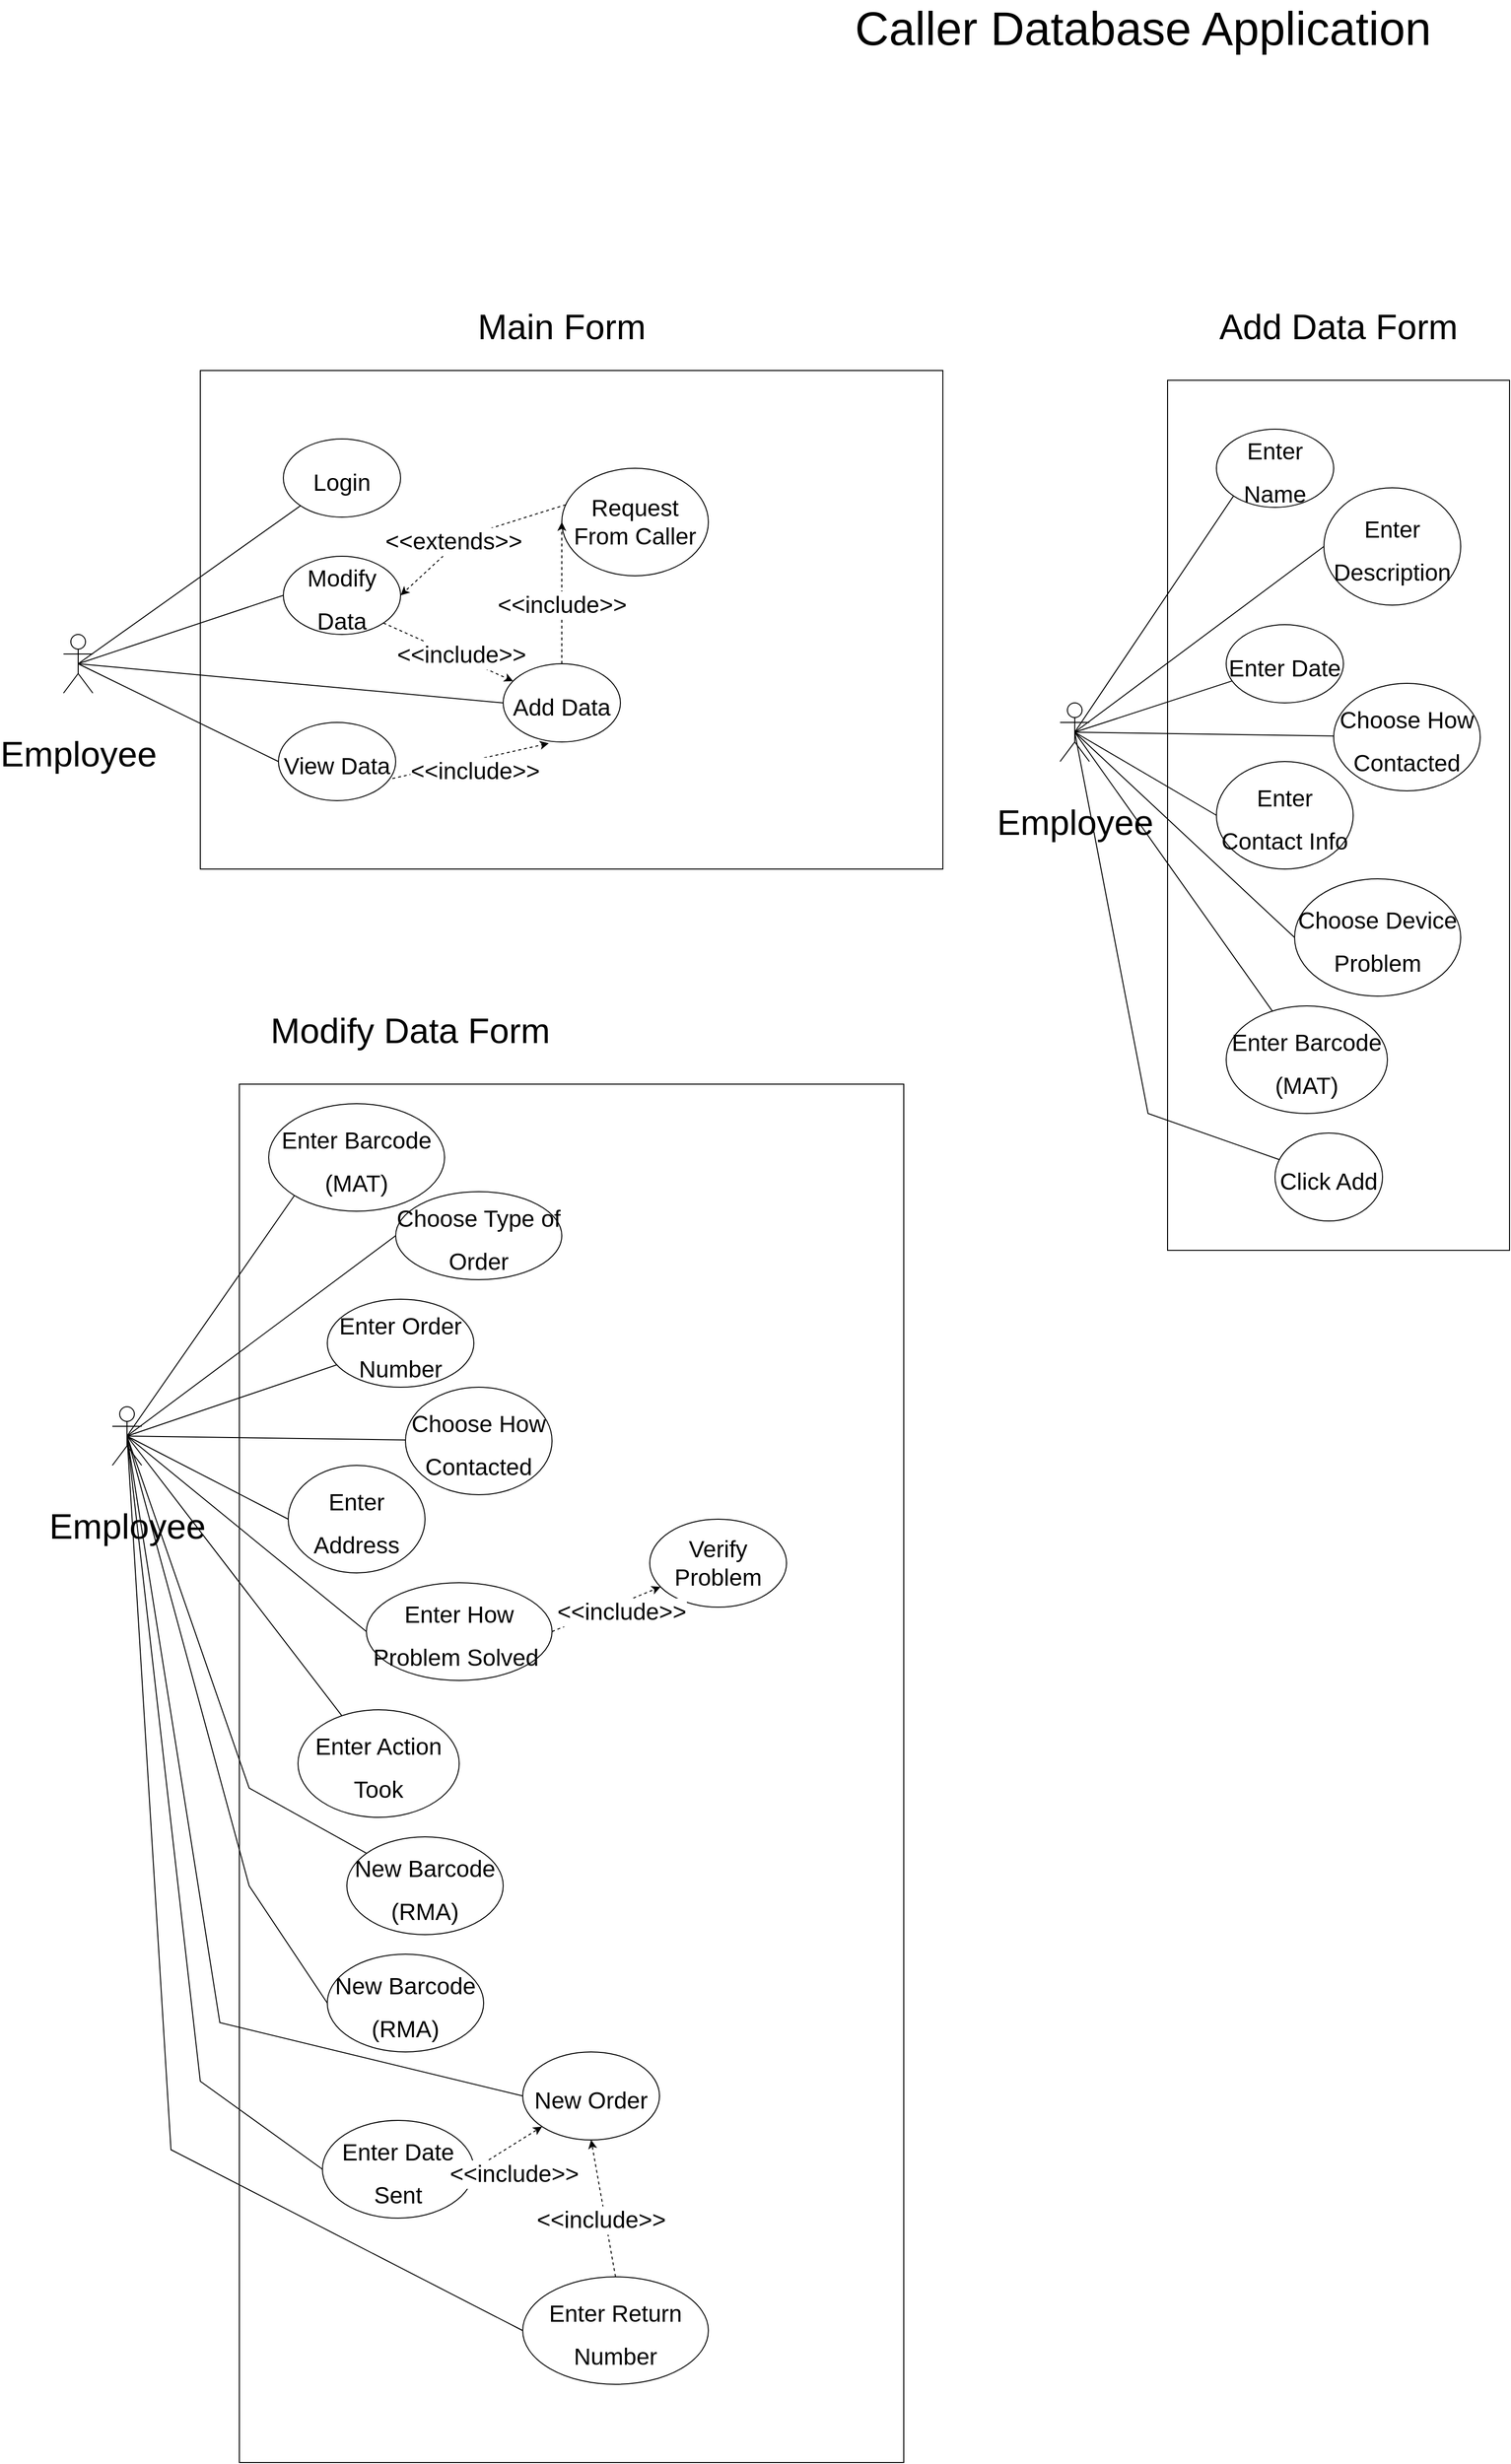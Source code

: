 <mxfile version="15.9.1" type="device"><diagram id="Pnvr5lwrRbKcK1ilOBrs" name="Page-1"><mxGraphModel dx="624" dy="-3405" grid="1" gridSize="10" guides="1" tooltips="1" connect="1" arrows="1" fold="1" page="1" pageScale="1" pageWidth="850" pageHeight="1100" math="0" shadow="0"><root><mxCell id="0"/><mxCell id="1" parent="0"/><mxCell id="yqt1rk-CXyUQU0W2nAt_-2" value="" style="rounded=0;whiteSpace=wrap;html=1;" vertex="1" parent="1"><mxGeometry x="1920" y="4830" width="760" height="510" as="geometry"/></mxCell><mxCell id="yqt1rk-CXyUQU0W2nAt_-3" value="&lt;font style=&quot;font-size: 48px&quot;&gt;Caller Database Application&lt;/font&gt;" style="text;html=1;strokeColor=none;fillColor=none;align=center;verticalAlign=middle;whiteSpace=wrap;rounded=0;" vertex="1" parent="1"><mxGeometry x="2570" y="4460" width="630" height="40" as="geometry"/></mxCell><mxCell id="yqt1rk-CXyUQU0W2nAt_-4" value="&lt;font style=&quot;font-size: 36px&quot;&gt;Employee&lt;/font&gt;" style="shape=umlActor;verticalLabelPosition=bottom;verticalAlign=top;html=1;outlineConnect=0;fontSize=72;" vertex="1" parent="1"><mxGeometry x="1780" y="5100" width="30" height="60" as="geometry"/></mxCell><mxCell id="yqt1rk-CXyUQU0W2nAt_-11" value="&lt;font style=&quot;font-size: 24px&quot;&gt;Login&lt;/font&gt;" style="ellipse;whiteSpace=wrap;html=1;fontSize=36;" vertex="1" parent="1"><mxGeometry x="2005" y="4900" width="120" height="80" as="geometry"/></mxCell><mxCell id="yqt1rk-CXyUQU0W2nAt_-13" value="" style="endArrow=none;html=1;rounded=0;fontSize=36;entryX=0;entryY=1;entryDx=0;entryDy=0;exitX=0.5;exitY=0.5;exitDx=0;exitDy=0;exitPerimeter=0;" edge="1" parent="1" source="yqt1rk-CXyUQU0W2nAt_-4" target="yqt1rk-CXyUQU0W2nAt_-11"><mxGeometry width="50" height="50" relative="1" as="geometry"><mxPoint x="2320" y="5170" as="sourcePoint"/><mxPoint x="2370" y="5120" as="targetPoint"/></mxGeometry></mxCell><mxCell id="yqt1rk-CXyUQU0W2nAt_-14" value="&lt;font style=&quot;font-size: 24px&quot;&gt;Add Data&lt;/font&gt;" style="ellipse;whiteSpace=wrap;html=1;fontSize=36;" vertex="1" parent="1"><mxGeometry x="2230" y="5130" width="120" height="80" as="geometry"/></mxCell><mxCell id="yqt1rk-CXyUQU0W2nAt_-15" value="&lt;font style=&quot;font-size: 24px&quot;&gt;Modify Data&lt;/font&gt;" style="ellipse;whiteSpace=wrap;html=1;fontSize=36;" vertex="1" parent="1"><mxGeometry x="2005" y="5020" width="120" height="80" as="geometry"/></mxCell><mxCell id="yqt1rk-CXyUQU0W2nAt_-16" value="&lt;font style=&quot;font-size: 24px&quot;&gt;View Data&lt;/font&gt;" style="ellipse;whiteSpace=wrap;html=1;fontSize=36;" vertex="1" parent="1"><mxGeometry x="2000" y="5190" width="120" height="80" as="geometry"/></mxCell><mxCell id="yqt1rk-CXyUQU0W2nAt_-18" value="Request From Caller" style="ellipse;whiteSpace=wrap;html=1;fontSize=24;" vertex="1" parent="1"><mxGeometry x="2290" y="4930" width="150" height="110" as="geometry"/></mxCell><mxCell id="yqt1rk-CXyUQU0W2nAt_-19" value="" style="html=1;labelBackgroundColor=#ffffff;startArrow=none;startFill=0;startSize=6;endArrow=classic;endFill=1;endSize=6;jettySize=auto;orthogonalLoop=1;strokeWidth=1;dashed=1;fontSize=14;rounded=0;entryX=0;entryY=0.5;entryDx=0;entryDy=0;" edge="1" parent="1" source="yqt1rk-CXyUQU0W2nAt_-14" target="yqt1rk-CXyUQU0W2nAt_-18"><mxGeometry width="60" height="60" relative="1" as="geometry"><mxPoint x="2200" y="5040" as="sourcePoint"/><mxPoint x="2260" y="4990" as="targetPoint"/></mxGeometry></mxCell><mxCell id="yqt1rk-CXyUQU0W2nAt_-23" value="&amp;lt;&amp;lt;include&amp;gt;&amp;gt;" style="edgeLabel;html=1;align=center;verticalAlign=middle;resizable=0;points=[];fontSize=24;" vertex="1" connectable="0" parent="yqt1rk-CXyUQU0W2nAt_-19"><mxGeometry x="0.224" y="-4" relative="1" as="geometry"><mxPoint x="-4" y="28" as="offset"/></mxGeometry></mxCell><mxCell id="yqt1rk-CXyUQU0W2nAt_-20" value="" style="endArrow=none;html=1;rounded=0;fontSize=36;entryX=0;entryY=0.5;entryDx=0;entryDy=0;exitX=0.5;exitY=0.5;exitDx=0;exitDy=0;exitPerimeter=0;" edge="1" parent="1" source="yqt1rk-CXyUQU0W2nAt_-4" target="yqt1rk-CXyUQU0W2nAt_-14"><mxGeometry width="50" height="50" relative="1" as="geometry"><mxPoint x="1810" y="5176.633" as="sourcePoint"/><mxPoint x="2032.574" y="4978.284" as="targetPoint"/></mxGeometry></mxCell><mxCell id="yqt1rk-CXyUQU0W2nAt_-21" value="" style="endArrow=none;html=1;rounded=0;fontSize=36;entryX=0;entryY=0.5;entryDx=0;entryDy=0;exitX=0.5;exitY=0.5;exitDx=0;exitDy=0;exitPerimeter=0;" edge="1" parent="1" source="yqt1rk-CXyUQU0W2nAt_-4" target="yqt1rk-CXyUQU0W2nAt_-15"><mxGeometry width="50" height="50" relative="1" as="geometry"><mxPoint x="1790" y="5180" as="sourcePoint"/><mxPoint x="2040" y="5070" as="targetPoint"/><Array as="points"/></mxGeometry></mxCell><mxCell id="yqt1rk-CXyUQU0W2nAt_-22" value="" style="endArrow=none;html=1;rounded=0;fontSize=36;entryX=0;entryY=0.5;entryDx=0;entryDy=0;exitX=0.5;exitY=0.5;exitDx=0;exitDy=0;exitPerimeter=0;" edge="1" parent="1" source="yqt1rk-CXyUQU0W2nAt_-4" target="yqt1rk-CXyUQU0W2nAt_-16"><mxGeometry width="50" height="50" relative="1" as="geometry"><mxPoint x="1805" y="5200" as="sourcePoint"/><mxPoint x="2050" y="5080" as="targetPoint"/></mxGeometry></mxCell><mxCell id="yqt1rk-CXyUQU0W2nAt_-24" value="" style="html=1;labelBackgroundColor=#ffffff;startArrow=none;startFill=0;startSize=6;endArrow=classic;endFill=1;endSize=6;jettySize=auto;orthogonalLoop=1;strokeWidth=1;dashed=1;fontSize=14;rounded=0;entryX=1;entryY=0.5;entryDx=0;entryDy=0;exitX=0.027;exitY=0.339;exitDx=0;exitDy=0;exitPerimeter=0;" edge="1" parent="1" source="yqt1rk-CXyUQU0W2nAt_-18" target="yqt1rk-CXyUQU0W2nAt_-15"><mxGeometry width="60" height="60" relative="1" as="geometry"><mxPoint x="2435" y="5070" as="sourcePoint"/><mxPoint x="2210" y="5200" as="targetPoint"/><Array as="points"><mxPoint x="2190" y="5000"/></Array></mxGeometry></mxCell><mxCell id="yqt1rk-CXyUQU0W2nAt_-25" value="&amp;lt;&amp;lt;extends&amp;gt;&amp;gt;" style="edgeLabel;html=1;align=center;verticalAlign=middle;resizable=0;points=[];fontSize=24;" vertex="1" connectable="0" parent="yqt1rk-CXyUQU0W2nAt_-24"><mxGeometry x="0.224" y="-4" relative="1" as="geometry"><mxPoint as="offset"/></mxGeometry></mxCell><mxCell id="yqt1rk-CXyUQU0W2nAt_-27" value="" style="html=1;labelBackgroundColor=#ffffff;startArrow=none;startFill=0;startSize=6;endArrow=classic;endFill=1;endSize=6;jettySize=auto;orthogonalLoop=1;strokeWidth=1;dashed=1;fontSize=14;rounded=0;exitX=1;exitY=1;exitDx=0;exitDy=0;" edge="1" parent="1" source="yqt1rk-CXyUQU0W2nAt_-15" target="yqt1rk-CXyUQU0W2nAt_-14"><mxGeometry width="60" height="60" relative="1" as="geometry"><mxPoint x="2152.295" y="5050.39" as="sourcePoint"/><mxPoint x="2300" y="4995" as="targetPoint"/></mxGeometry></mxCell><mxCell id="yqt1rk-CXyUQU0W2nAt_-28" value="&amp;lt;&amp;lt;include&amp;gt;&amp;gt;" style="edgeLabel;html=1;align=center;verticalAlign=middle;resizable=0;points=[];fontSize=24;" vertex="1" connectable="0" parent="yqt1rk-CXyUQU0W2nAt_-27"><mxGeometry x="0.224" y="-4" relative="1" as="geometry"><mxPoint y="-8" as="offset"/></mxGeometry></mxCell><mxCell id="yqt1rk-CXyUQU0W2nAt_-29" value="" style="html=1;labelBackgroundColor=#ffffff;startArrow=none;startFill=0;startSize=6;endArrow=classic;endFill=1;endSize=6;jettySize=auto;orthogonalLoop=1;strokeWidth=1;dashed=1;fontSize=14;rounded=0;exitX=0.972;exitY=0.717;exitDx=0;exitDy=0;entryX=0.389;entryY=1.017;entryDx=0;entryDy=0;entryPerimeter=0;exitPerimeter=0;" edge="1" parent="1" source="yqt1rk-CXyUQU0W2nAt_-16" target="yqt1rk-CXyUQU0W2nAt_-14"><mxGeometry width="60" height="60" relative="1" as="geometry"><mxPoint x="2117.426" y="5098.284" as="sourcePoint"/><mxPoint x="2250.253" y="5157.637" as="targetPoint"/></mxGeometry></mxCell><mxCell id="yqt1rk-CXyUQU0W2nAt_-30" value="&amp;lt;&amp;lt;include&amp;gt;&amp;gt;" style="edgeLabel;html=1;align=center;verticalAlign=middle;resizable=0;points=[];fontSize=24;" vertex="1" connectable="0" parent="yqt1rk-CXyUQU0W2nAt_-29"><mxGeometry x="0.224" y="-4" relative="1" as="geometry"><mxPoint x="-15" y="11" as="offset"/></mxGeometry></mxCell><mxCell id="yqt1rk-CXyUQU0W2nAt_-31" value="&lt;font style=&quot;font-size: 36px&quot;&gt;Main Form&lt;/font&gt;" style="text;html=1;strokeColor=none;fillColor=none;align=center;verticalAlign=middle;whiteSpace=wrap;rounded=0;fontSize=24;" vertex="1" parent="1"><mxGeometry x="2190" y="4770" width="200" height="30" as="geometry"/></mxCell><mxCell id="yqt1rk-CXyUQU0W2nAt_-35" value="" style="rounded=0;whiteSpace=wrap;html=1;fontSize=36;" vertex="1" parent="1"><mxGeometry x="2910" y="4840" width="350" height="890" as="geometry"/></mxCell><mxCell id="yqt1rk-CXyUQU0W2nAt_-36" value="&lt;font style=&quot;font-size: 36px&quot;&gt;Employee&lt;/font&gt;" style="shape=umlActor;verticalLabelPosition=bottom;verticalAlign=top;html=1;outlineConnect=0;fontSize=72;" vertex="1" parent="1"><mxGeometry x="2800" y="5170" width="30" height="60" as="geometry"/></mxCell><mxCell id="yqt1rk-CXyUQU0W2nAt_-37" value="&lt;span style=&quot;font-size: 36px&quot;&gt;Add Data Form&lt;/span&gt;" style="text;html=1;strokeColor=none;fillColor=none;align=center;verticalAlign=middle;whiteSpace=wrap;rounded=0;fontSize=24;" vertex="1" parent="1"><mxGeometry x="2930" y="4770" width="310" height="30" as="geometry"/></mxCell><mxCell id="yqt1rk-CXyUQU0W2nAt_-38" value="&lt;font style=&quot;font-size: 24px&quot;&gt;Enter Name&lt;/font&gt;" style="ellipse;whiteSpace=wrap;html=1;fontSize=36;" vertex="1" parent="1"><mxGeometry x="2960" y="4890" width="120" height="80" as="geometry"/></mxCell><mxCell id="yqt1rk-CXyUQU0W2nAt_-39" value="&lt;font style=&quot;font-size: 24px&quot;&gt;Enter Description&lt;/font&gt;" style="ellipse;whiteSpace=wrap;html=1;fontSize=36;" vertex="1" parent="1"><mxGeometry x="3070" y="4950" width="140" height="120" as="geometry"/></mxCell><mxCell id="yqt1rk-CXyUQU0W2nAt_-40" value="&lt;font style=&quot;font-size: 24px&quot;&gt;Enter Date&lt;/font&gt;" style="ellipse;whiteSpace=wrap;html=1;fontSize=36;" vertex="1" parent="1"><mxGeometry x="2970" y="5090" width="120" height="80" as="geometry"/></mxCell><mxCell id="yqt1rk-CXyUQU0W2nAt_-41" value="&lt;span style=&quot;font-size: 24px&quot;&gt;Choose How Contacted&lt;/span&gt;" style="ellipse;whiteSpace=wrap;html=1;fontSize=36;" vertex="1" parent="1"><mxGeometry x="3080" y="5150" width="150" height="110" as="geometry"/></mxCell><mxCell id="yqt1rk-CXyUQU0W2nAt_-43" value="&lt;span style=&quot;font-size: 24px&quot;&gt;Enter Contact Info&lt;/span&gt;" style="ellipse;whiteSpace=wrap;html=1;fontSize=36;" vertex="1" parent="1"><mxGeometry x="2960" y="5230" width="140" height="110" as="geometry"/></mxCell><mxCell id="yqt1rk-CXyUQU0W2nAt_-44" value="&lt;span style=&quot;font-size: 24px&quot;&gt;Choose Device Problem&lt;/span&gt;" style="ellipse;whiteSpace=wrap;html=1;fontSize=36;" vertex="1" parent="1"><mxGeometry x="3040" y="5350" width="170" height="120" as="geometry"/></mxCell><mxCell id="yqt1rk-CXyUQU0W2nAt_-45" value="&lt;span style=&quot;font-size: 24px&quot;&gt;Enter Barcode (MAT)&lt;/span&gt;" style="ellipse;whiteSpace=wrap;html=1;fontSize=36;" vertex="1" parent="1"><mxGeometry x="2970" y="5480" width="165" height="110" as="geometry"/></mxCell><mxCell id="yqt1rk-CXyUQU0W2nAt_-46" value="&lt;span style=&quot;font-size: 24px&quot;&gt;Click Add&lt;/span&gt;" style="ellipse;whiteSpace=wrap;html=1;fontSize=36;" vertex="1" parent="1"><mxGeometry x="3020" y="5610" width="110" height="90" as="geometry"/></mxCell><mxCell id="yqt1rk-CXyUQU0W2nAt_-47" value="" style="endArrow=none;html=1;rounded=0;fontSize=36;entryX=0;entryY=1;entryDx=0;entryDy=0;exitX=0.5;exitY=0.5;exitDx=0;exitDy=0;exitPerimeter=0;" edge="1" parent="1" source="yqt1rk-CXyUQU0W2nAt_-36" target="yqt1rk-CXyUQU0W2nAt_-38"><mxGeometry width="50" height="50" relative="1" as="geometry"><mxPoint x="2690" y="5100" as="sourcePoint"/><mxPoint x="2917.574" y="4938.284" as="targetPoint"/></mxGeometry></mxCell><mxCell id="yqt1rk-CXyUQU0W2nAt_-48" value="" style="endArrow=none;html=1;rounded=0;fontSize=36;entryX=0;entryY=0.5;entryDx=0;entryDy=0;exitX=0.5;exitY=0.5;exitDx=0;exitDy=0;exitPerimeter=0;" edge="1" parent="1" source="yqt1rk-CXyUQU0W2nAt_-36" target="yqt1rk-CXyUQU0W2nAt_-39"><mxGeometry width="50" height="50" relative="1" as="geometry"><mxPoint x="2825" y="5210" as="sourcePoint"/><mxPoint x="2987.574" y="4968.284" as="targetPoint"/></mxGeometry></mxCell><mxCell id="yqt1rk-CXyUQU0W2nAt_-49" value="" style="endArrow=none;html=1;rounded=0;fontSize=36;exitX=0.5;exitY=0.5;exitDx=0;exitDy=0;exitPerimeter=0;" edge="1" parent="1" source="yqt1rk-CXyUQU0W2nAt_-36" target="yqt1rk-CXyUQU0W2nAt_-40"><mxGeometry width="50" height="50" relative="1" as="geometry"><mxPoint x="2835" y="5220" as="sourcePoint"/><mxPoint x="2997.574" y="4978.284" as="targetPoint"/></mxGeometry></mxCell><mxCell id="yqt1rk-CXyUQU0W2nAt_-50" value="" style="endArrow=none;html=1;rounded=0;fontSize=36;exitX=0.5;exitY=0.5;exitDx=0;exitDy=0;exitPerimeter=0;" edge="1" parent="1" source="yqt1rk-CXyUQU0W2nAt_-36" target="yqt1rk-CXyUQU0W2nAt_-41"><mxGeometry width="50" height="50" relative="1" as="geometry"><mxPoint x="2845" y="5230" as="sourcePoint"/><mxPoint x="3007.574" y="4988.284" as="targetPoint"/></mxGeometry></mxCell><mxCell id="yqt1rk-CXyUQU0W2nAt_-51" value="" style="endArrow=none;html=1;rounded=0;fontSize=36;entryX=0;entryY=0.5;entryDx=0;entryDy=0;exitX=0.5;exitY=0.5;exitDx=0;exitDy=0;exitPerimeter=0;" edge="1" parent="1" source="yqt1rk-CXyUQU0W2nAt_-36" target="yqt1rk-CXyUQU0W2nAt_-43"><mxGeometry width="50" height="50" relative="1" as="geometry"><mxPoint x="2855" y="5240" as="sourcePoint"/><mxPoint x="3017.574" y="4998.284" as="targetPoint"/></mxGeometry></mxCell><mxCell id="yqt1rk-CXyUQU0W2nAt_-52" value="" style="endArrow=none;html=1;rounded=0;fontSize=36;entryX=0;entryY=0.5;entryDx=0;entryDy=0;exitX=0.5;exitY=0.5;exitDx=0;exitDy=0;exitPerimeter=0;" edge="1" parent="1" source="yqt1rk-CXyUQU0W2nAt_-36" target="yqt1rk-CXyUQU0W2nAt_-44"><mxGeometry width="50" height="50" relative="1" as="geometry"><mxPoint x="2865" y="5250" as="sourcePoint"/><mxPoint x="3027.574" y="5008.284" as="targetPoint"/></mxGeometry></mxCell><mxCell id="yqt1rk-CXyUQU0W2nAt_-53" value="" style="endArrow=none;html=1;rounded=0;fontSize=36;exitX=0.5;exitY=0.5;exitDx=0;exitDy=0;exitPerimeter=0;" edge="1" parent="1" source="yqt1rk-CXyUQU0W2nAt_-36" target="yqt1rk-CXyUQU0W2nAt_-45"><mxGeometry width="50" height="50" relative="1" as="geometry"><mxPoint x="2875" y="5260" as="sourcePoint"/><mxPoint x="3037.574" y="5018.284" as="targetPoint"/></mxGeometry></mxCell><mxCell id="yqt1rk-CXyUQU0W2nAt_-54" value="" style="endArrow=none;html=1;rounded=0;fontSize=36;exitX=0.5;exitY=0.5;exitDx=0;exitDy=0;exitPerimeter=0;" edge="1" parent="1" source="yqt1rk-CXyUQU0W2nAt_-36" target="yqt1rk-CXyUQU0W2nAt_-46"><mxGeometry width="50" height="50" relative="1" as="geometry"><mxPoint x="2885" y="5270" as="sourcePoint"/><mxPoint x="3047.574" y="5028.284" as="targetPoint"/><Array as="points"><mxPoint x="2890" y="5590"/></Array></mxGeometry></mxCell><mxCell id="yqt1rk-CXyUQU0W2nAt_-56" value="" style="rounded=0;whiteSpace=wrap;html=1;fontSize=36;" vertex="1" parent="1"><mxGeometry x="1960" y="5560" width="680" height="1410" as="geometry"/></mxCell><mxCell id="yqt1rk-CXyUQU0W2nAt_-57" value="&lt;font style=&quot;font-size: 36px&quot;&gt;Employee&lt;/font&gt;" style="shape=umlActor;verticalLabelPosition=bottom;verticalAlign=top;html=1;outlineConnect=0;fontSize=72;" vertex="1" parent="1"><mxGeometry x="1830" y="5890" width="30" height="60" as="geometry"/></mxCell><mxCell id="yqt1rk-CXyUQU0W2nAt_-58" value="&lt;span style=&quot;font-size: 36px&quot;&gt;Modify Data Form&lt;/span&gt;" style="text;html=1;strokeColor=none;fillColor=none;align=center;verticalAlign=middle;whiteSpace=wrap;rounded=0;fontSize=24;" vertex="1" parent="1"><mxGeometry x="1980" y="5490" width="310" height="30" as="geometry"/></mxCell><mxCell id="yqt1rk-CXyUQU0W2nAt_-59" value="&lt;font style=&quot;font-size: 24px&quot;&gt;Enter Barcode (MAT)&lt;/font&gt;" style="ellipse;whiteSpace=wrap;html=1;fontSize=36;" vertex="1" parent="1"><mxGeometry x="1990" y="5580" width="180" height="110" as="geometry"/></mxCell><mxCell id="yqt1rk-CXyUQU0W2nAt_-60" value="&lt;font style=&quot;font-size: 24px&quot;&gt;Choose Type of Order&lt;/font&gt;" style="ellipse;whiteSpace=wrap;html=1;fontSize=36;" vertex="1" parent="1"><mxGeometry x="2120" y="5670" width="170" height="90" as="geometry"/></mxCell><mxCell id="yqt1rk-CXyUQU0W2nAt_-61" value="&lt;span style=&quot;font-size: 24px&quot;&gt;Enter Order Number&lt;/span&gt;" style="ellipse;whiteSpace=wrap;html=1;fontSize=36;" vertex="1" parent="1"><mxGeometry x="2050" y="5780" width="150" height="90" as="geometry"/></mxCell><mxCell id="yqt1rk-CXyUQU0W2nAt_-62" value="&lt;span style=&quot;font-size: 24px&quot;&gt;Choose How Contacted&lt;/span&gt;" style="ellipse;whiteSpace=wrap;html=1;fontSize=36;" vertex="1" parent="1"><mxGeometry x="2130" y="5870" width="150" height="110" as="geometry"/></mxCell><mxCell id="yqt1rk-CXyUQU0W2nAt_-63" value="&lt;span style=&quot;font-size: 24px&quot;&gt;Enter Address&lt;/span&gt;" style="ellipse;whiteSpace=wrap;html=1;fontSize=36;" vertex="1" parent="1"><mxGeometry x="2010" y="5950" width="140" height="110" as="geometry"/></mxCell><mxCell id="yqt1rk-CXyUQU0W2nAt_-64" value="&lt;span style=&quot;font-size: 24px&quot;&gt;Enter How Problem Solved&amp;nbsp;&lt;/span&gt;" style="ellipse;whiteSpace=wrap;html=1;fontSize=36;" vertex="1" parent="1"><mxGeometry x="2090" y="6070" width="190" height="100" as="geometry"/></mxCell><mxCell id="yqt1rk-CXyUQU0W2nAt_-65" value="&lt;span style=&quot;font-size: 24px&quot;&gt;Enter Action Took&lt;/span&gt;" style="ellipse;whiteSpace=wrap;html=1;fontSize=36;" vertex="1" parent="1"><mxGeometry x="2020" y="6200" width="165" height="110" as="geometry"/></mxCell><mxCell id="yqt1rk-CXyUQU0W2nAt_-66" value="&lt;span style=&quot;font-size: 24px&quot;&gt;New Barcode (RMA)&lt;/span&gt;" style="ellipse;whiteSpace=wrap;html=1;fontSize=36;" vertex="1" parent="1"><mxGeometry x="2070" y="6330" width="160" height="100" as="geometry"/></mxCell><mxCell id="yqt1rk-CXyUQU0W2nAt_-67" value="" style="endArrow=none;html=1;rounded=0;fontSize=36;entryX=0;entryY=1;entryDx=0;entryDy=0;exitX=0.5;exitY=0.5;exitDx=0;exitDy=0;exitPerimeter=0;" edge="1" parent="1" source="yqt1rk-CXyUQU0W2nAt_-57" target="yqt1rk-CXyUQU0W2nAt_-59"><mxGeometry width="50" height="50" relative="1" as="geometry"><mxPoint x="1740" y="5820" as="sourcePoint"/><mxPoint x="1967.574" y="5658.284" as="targetPoint"/></mxGeometry></mxCell><mxCell id="yqt1rk-CXyUQU0W2nAt_-68" value="" style="endArrow=none;html=1;rounded=0;fontSize=36;entryX=0;entryY=0.5;entryDx=0;entryDy=0;exitX=0.5;exitY=0.5;exitDx=0;exitDy=0;exitPerimeter=0;" edge="1" parent="1" source="yqt1rk-CXyUQU0W2nAt_-57" target="yqt1rk-CXyUQU0W2nAt_-60"><mxGeometry width="50" height="50" relative="1" as="geometry"><mxPoint x="1875" y="5930" as="sourcePoint"/><mxPoint x="2037.574" y="5688.284" as="targetPoint"/></mxGeometry></mxCell><mxCell id="yqt1rk-CXyUQU0W2nAt_-69" value="" style="endArrow=none;html=1;rounded=0;fontSize=36;exitX=0.5;exitY=0.5;exitDx=0;exitDy=0;exitPerimeter=0;" edge="1" parent="1" source="yqt1rk-CXyUQU0W2nAt_-57" target="yqt1rk-CXyUQU0W2nAt_-61"><mxGeometry width="50" height="50" relative="1" as="geometry"><mxPoint x="1885" y="5940" as="sourcePoint"/><mxPoint x="2047.574" y="5698.284" as="targetPoint"/></mxGeometry></mxCell><mxCell id="yqt1rk-CXyUQU0W2nAt_-70" value="" style="endArrow=none;html=1;rounded=0;fontSize=36;exitX=0.5;exitY=0.5;exitDx=0;exitDy=0;exitPerimeter=0;" edge="1" parent="1" source="yqt1rk-CXyUQU0W2nAt_-57" target="yqt1rk-CXyUQU0W2nAt_-62"><mxGeometry width="50" height="50" relative="1" as="geometry"><mxPoint x="1895" y="5950" as="sourcePoint"/><mxPoint x="2057.574" y="5708.284" as="targetPoint"/></mxGeometry></mxCell><mxCell id="yqt1rk-CXyUQU0W2nAt_-71" value="" style="endArrow=none;html=1;rounded=0;fontSize=36;entryX=0;entryY=0.5;entryDx=0;entryDy=0;exitX=0.5;exitY=0.5;exitDx=0;exitDy=0;exitPerimeter=0;" edge="1" parent="1" source="yqt1rk-CXyUQU0W2nAt_-57" target="yqt1rk-CXyUQU0W2nAt_-63"><mxGeometry width="50" height="50" relative="1" as="geometry"><mxPoint x="1905" y="5960" as="sourcePoint"/><mxPoint x="2067.574" y="5718.284" as="targetPoint"/></mxGeometry></mxCell><mxCell id="yqt1rk-CXyUQU0W2nAt_-72" value="" style="endArrow=none;html=1;rounded=0;fontSize=36;entryX=0;entryY=0.5;entryDx=0;entryDy=0;exitX=0.5;exitY=0.5;exitDx=0;exitDy=0;exitPerimeter=0;" edge="1" parent="1" source="yqt1rk-CXyUQU0W2nAt_-57" target="yqt1rk-CXyUQU0W2nAt_-64"><mxGeometry width="50" height="50" relative="1" as="geometry"><mxPoint x="1915" y="5970" as="sourcePoint"/><mxPoint x="2077.574" y="5728.284" as="targetPoint"/></mxGeometry></mxCell><mxCell id="yqt1rk-CXyUQU0W2nAt_-73" value="" style="endArrow=none;html=1;rounded=0;fontSize=36;exitX=0.5;exitY=0.5;exitDx=0;exitDy=0;exitPerimeter=0;" edge="1" parent="1" source="yqt1rk-CXyUQU0W2nAt_-57" target="yqt1rk-CXyUQU0W2nAt_-65"><mxGeometry width="50" height="50" relative="1" as="geometry"><mxPoint x="1925" y="5980" as="sourcePoint"/><mxPoint x="2087.574" y="5738.284" as="targetPoint"/></mxGeometry></mxCell><mxCell id="yqt1rk-CXyUQU0W2nAt_-74" value="" style="endArrow=none;html=1;rounded=0;fontSize=36;exitX=0.5;exitY=0.5;exitDx=0;exitDy=0;exitPerimeter=0;" edge="1" parent="1" source="yqt1rk-CXyUQU0W2nAt_-57" target="yqt1rk-CXyUQU0W2nAt_-66"><mxGeometry width="50" height="50" relative="1" as="geometry"><mxPoint x="1935" y="5990" as="sourcePoint"/><mxPoint x="2097.574" y="5748.284" as="targetPoint"/><Array as="points"><mxPoint x="1970" y="6280"/></Array></mxGeometry></mxCell><mxCell id="yqt1rk-CXyUQU0W2nAt_-76" value="Verify Problem" style="ellipse;whiteSpace=wrap;html=1;fontSize=24;" vertex="1" parent="1"><mxGeometry x="2380" y="6005" width="140" height="90" as="geometry"/></mxCell><mxCell id="yqt1rk-CXyUQU0W2nAt_-79" value="" style="html=1;labelBackgroundColor=#ffffff;startArrow=none;startFill=0;startSize=6;endArrow=classic;endFill=1;endSize=6;jettySize=auto;orthogonalLoop=1;strokeWidth=1;dashed=1;fontSize=14;rounded=0;exitX=1;exitY=0.5;exitDx=0;exitDy=0;" edge="1" parent="1" source="yqt1rk-CXyUQU0W2nAt_-64" target="yqt1rk-CXyUQU0W2nAt_-76"><mxGeometry width="60" height="60" relative="1" as="geometry"><mxPoint x="2440" y="5780" as="sourcePoint"/><mxPoint x="2440" y="5635" as="targetPoint"/></mxGeometry></mxCell><mxCell id="yqt1rk-CXyUQU0W2nAt_-80" value="&amp;lt;&amp;lt;include&amp;gt;&amp;gt;" style="edgeLabel;html=1;align=center;verticalAlign=middle;resizable=0;points=[];fontSize=24;" vertex="1" connectable="0" parent="yqt1rk-CXyUQU0W2nAt_-79"><mxGeometry x="0.224" y="-4" relative="1" as="geometry"><mxPoint x="1" y="4" as="offset"/></mxGeometry></mxCell><mxCell id="yqt1rk-CXyUQU0W2nAt_-81" value="&lt;span style=&quot;font-size: 24px&quot;&gt;New Order&lt;/span&gt;" style="ellipse;whiteSpace=wrap;html=1;fontSize=36;" vertex="1" parent="1"><mxGeometry x="2250" y="6550" width="140" height="90" as="geometry"/></mxCell><mxCell id="yqt1rk-CXyUQU0W2nAt_-82" value="&lt;span style=&quot;font-size: 24px&quot;&gt;New Barcode (RMA)&lt;/span&gt;" style="ellipse;whiteSpace=wrap;html=1;fontSize=36;" vertex="1" parent="1"><mxGeometry x="2050" y="6450" width="160" height="100" as="geometry"/></mxCell><mxCell id="yqt1rk-CXyUQU0W2nAt_-83" value="&lt;span style=&quot;font-size: 24px&quot;&gt;Enter Date Sent&lt;/span&gt;" style="ellipse;whiteSpace=wrap;html=1;fontSize=36;" vertex="1" parent="1"><mxGeometry x="2045" y="6620" width="155" height="100" as="geometry"/></mxCell><mxCell id="yqt1rk-CXyUQU0W2nAt_-84" value="&lt;span style=&quot;font-size: 24px&quot;&gt;Enter Return Number&lt;/span&gt;" style="ellipse;whiteSpace=wrap;html=1;fontSize=36;" vertex="1" parent="1"><mxGeometry x="2250" y="6780" width="190" height="110" as="geometry"/></mxCell><mxCell id="yqt1rk-CXyUQU0W2nAt_-85" value="" style="endArrow=none;html=1;rounded=0;fontSize=36;exitX=0.5;exitY=0.5;exitDx=0;exitDy=0;exitPerimeter=0;entryX=0;entryY=0.5;entryDx=0;entryDy=0;" edge="1" parent="1" source="yqt1rk-CXyUQU0W2nAt_-57" target="yqt1rk-CXyUQU0W2nAt_-82"><mxGeometry width="50" height="50" relative="1" as="geometry"><mxPoint x="1805.59" y="6080" as="sourcePoint"/><mxPoint x="2020.002" y="6516.471" as="targetPoint"/><Array as="points"><mxPoint x="1970" y="6380"/></Array></mxGeometry></mxCell><mxCell id="yqt1rk-CXyUQU0W2nAt_-86" value="" style="endArrow=none;html=1;rounded=0;fontSize=36;exitX=0.5;exitY=0.5;exitDx=0;exitDy=0;exitPerimeter=0;entryX=0;entryY=0.5;entryDx=0;entryDy=0;" edge="1" parent="1" source="yqt1rk-CXyUQU0W2nAt_-57" target="yqt1rk-CXyUQU0W2nAt_-81"><mxGeometry width="50" height="50" relative="1" as="geometry"><mxPoint x="1790.59" y="6173.53" as="sourcePoint"/><mxPoint x="2005.002" y="6610.001" as="targetPoint"/><Array as="points"><mxPoint x="1940" y="6520"/></Array></mxGeometry></mxCell><mxCell id="yqt1rk-CXyUQU0W2nAt_-87" value="" style="endArrow=none;html=1;rounded=0;fontSize=36;entryX=0;entryY=0.5;entryDx=0;entryDy=0;exitX=0.5;exitY=0.5;exitDx=0;exitDy=0;exitPerimeter=0;" edge="1" parent="1" source="yqt1rk-CXyUQU0W2nAt_-57" target="yqt1rk-CXyUQU0W2nAt_-83"><mxGeometry width="50" height="50" relative="1" as="geometry"><mxPoint x="1740" y="6210" as="sourcePoint"/><mxPoint x="1954.412" y="6696.471" as="targetPoint"/><Array as="points"><mxPoint x="1920" y="6580"/></Array></mxGeometry></mxCell><mxCell id="yqt1rk-CXyUQU0W2nAt_-88" value="" style="endArrow=none;html=1;rounded=0;fontSize=36;exitX=0.5;exitY=0.5;exitDx=0;exitDy=0;exitPerimeter=0;entryX=0;entryY=0.5;entryDx=0;entryDy=0;" edge="1" parent="1" source="yqt1rk-CXyUQU0W2nAt_-57" target="yqt1rk-CXyUQU0W2nAt_-84"><mxGeometry width="50" height="50" relative="1" as="geometry"><mxPoint x="1765.59" y="6281.76" as="sourcePoint"/><mxPoint x="1980.002" y="6718.231" as="targetPoint"/><Array as="points"><mxPoint x="1890" y="6650"/></Array></mxGeometry></mxCell><mxCell id="yqt1rk-CXyUQU0W2nAt_-90" value="" style="html=1;labelBackgroundColor=#ffffff;startArrow=none;startFill=0;startSize=6;endArrow=classic;endFill=1;endSize=6;jettySize=auto;orthogonalLoop=1;strokeWidth=1;dashed=1;fontSize=14;rounded=0;exitX=1;exitY=0.5;exitDx=0;exitDy=0;" edge="1" parent="1" source="yqt1rk-CXyUQU0W2nAt_-83" target="yqt1rk-CXyUQU0W2nAt_-81"><mxGeometry width="60" height="60" relative="1" as="geometry"><mxPoint x="2441.188" y="6515.008" as="sourcePoint"/><mxPoint x="2260" y="6640" as="targetPoint"/></mxGeometry></mxCell><mxCell id="yqt1rk-CXyUQU0W2nAt_-91" value="&amp;lt;&amp;lt;include&amp;gt;&amp;gt;" style="edgeLabel;html=1;align=center;verticalAlign=middle;resizable=0;points=[];fontSize=24;" vertex="1" connectable="0" parent="yqt1rk-CXyUQU0W2nAt_-90"><mxGeometry x="0.224" y="-4" relative="1" as="geometry"><mxPoint x="-4" y="28" as="offset"/></mxGeometry></mxCell><mxCell id="yqt1rk-CXyUQU0W2nAt_-92" value="" style="html=1;labelBackgroundColor=#ffffff;startArrow=none;startFill=0;startSize=6;endArrow=classic;endFill=1;endSize=6;jettySize=auto;orthogonalLoop=1;strokeWidth=1;dashed=1;fontSize=14;rounded=0;entryX=0.5;entryY=1;entryDx=0;entryDy=0;exitX=0.5;exitY=0;exitDx=0;exitDy=0;" edge="1" parent="1" source="yqt1rk-CXyUQU0W2nAt_-84" target="yqt1rk-CXyUQU0W2nAt_-81"><mxGeometry width="60" height="60" relative="1" as="geometry"><mxPoint x="2330" y="6770" as="sourcePoint"/><mxPoint x="2435" y="6690" as="targetPoint"/></mxGeometry></mxCell><mxCell id="yqt1rk-CXyUQU0W2nAt_-93" value="&amp;lt;&amp;lt;include&amp;gt;&amp;gt;" style="edgeLabel;html=1;align=center;verticalAlign=middle;resizable=0;points=[];fontSize=24;" vertex="1" connectable="0" parent="yqt1rk-CXyUQU0W2nAt_-92"><mxGeometry x="0.224" y="-4" relative="1" as="geometry"><mxPoint x="-4" y="28" as="offset"/></mxGeometry></mxCell></root></mxGraphModel></diagram></mxfile>